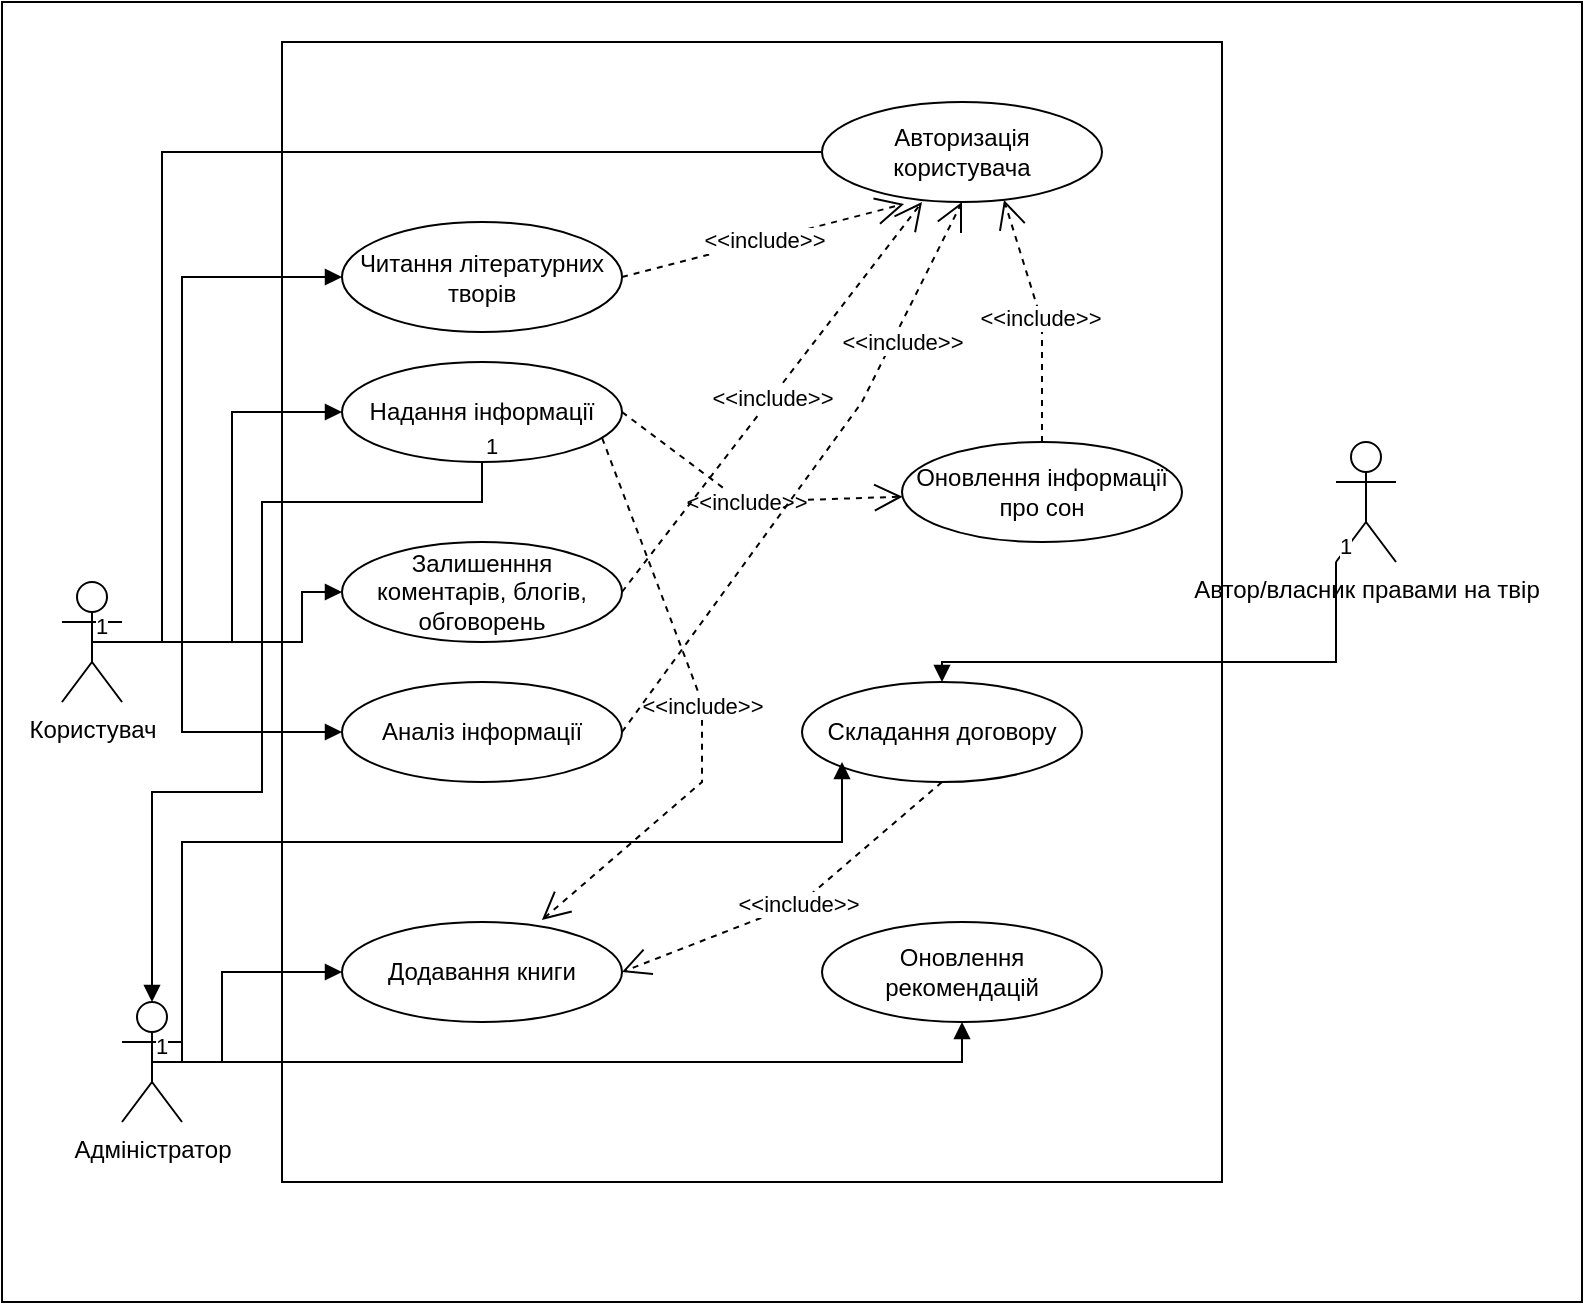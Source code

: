 <mxfile version="20.3.1" type="device"><diagram id="ih-GbxU1G6pOr20aog5W" name="Страница 1"><mxGraphModel dx="-365" dy="771" grid="1" gridSize="10" guides="1" tooltips="1" connect="1" arrows="1" fold="1" page="1" pageScale="1" pageWidth="827" pageHeight="1169" math="0" shadow="0"><root><mxCell id="0"/><mxCell id="1" parent="0"/><mxCell id="keafxQLNRMZjDfYa2Xu7-1" value="" style="rounded=0;whiteSpace=wrap;html=1;" parent="1" vertex="1"><mxGeometry x="1390" y="60" width="470" height="570" as="geometry"/></mxCell><mxCell id="keafxQLNRMZjDfYa2Xu7-10" value="Користувач&lt;br&gt;" style="shape=umlActor;verticalLabelPosition=bottom;verticalAlign=top;html=1;" parent="1" vertex="1"><mxGeometry x="1280" y="330" width="30" height="60" as="geometry"/></mxCell><mxCell id="keafxQLNRMZjDfYa2Xu7-16" value="Надання інформації" style="ellipse;whiteSpace=wrap;html=1;" parent="1" vertex="1"><mxGeometry x="1420" y="220" width="140" height="50" as="geometry"/></mxCell><mxCell id="keafxQLNRMZjDfYa2Xu7-17" value="Аналіз інформації" style="ellipse;whiteSpace=wrap;html=1;" parent="1" vertex="1"><mxGeometry x="1420" y="380" width="140" height="50" as="geometry"/></mxCell><mxCell id="keafxQLNRMZjDfYa2Xu7-18" value="Оновлення рекомендацій" style="ellipse;whiteSpace=wrap;html=1;" parent="1" vertex="1"><mxGeometry x="1660" y="500" width="140" height="50" as="geometry"/></mxCell><mxCell id="keafxQLNRMZjDfYa2Xu7-19" value="Читання літературних творів" style="ellipse;whiteSpace=wrap;html=1;" parent="1" vertex="1"><mxGeometry x="1420" y="150" width="140" height="55" as="geometry"/></mxCell><mxCell id="keafxQLNRMZjDfYa2Xu7-20" value="Оновлення інформації про сон" style="ellipse;whiteSpace=wrap;html=1;" parent="1" vertex="1"><mxGeometry x="1700" y="260" width="140" height="50" as="geometry"/></mxCell><mxCell id="keafxQLNRMZjDfYa2Xu7-21" value="Додавання книги" style="ellipse;whiteSpace=wrap;html=1;" parent="1" vertex="1"><mxGeometry x="1420" y="500" width="140" height="50" as="geometry"/></mxCell><mxCell id="keafxQLNRMZjDfYa2Xu7-22" value="Автор/власник правами на твір" style="shape=umlActor;verticalLabelPosition=bottom;verticalAlign=top;html=1;" parent="1" vertex="1"><mxGeometry x="1917" y="260" width="30" height="60" as="geometry"/></mxCell><mxCell id="keafxQLNRMZjDfYa2Xu7-23" value="&amp;lt;&amp;lt;include&amp;gt;&amp;gt;" style="endArrow=open;endSize=12;dashed=1;html=1;rounded=0;exitX=1;exitY=0.5;exitDx=0;exitDy=0;" parent="1" source="keafxQLNRMZjDfYa2Xu7-16" target="keafxQLNRMZjDfYa2Xu7-20" edge="1"><mxGeometry width="160" relative="1" as="geometry"><mxPoint x="1540" y="320" as="sourcePoint"/><mxPoint x="1700" y="320" as="targetPoint"/><Array as="points"><mxPoint x="1620" y="290"/></Array></mxGeometry></mxCell><mxCell id="keafxQLNRMZjDfYa2Xu7-28" value="" style="endArrow=block;endFill=1;html=1;edgeStyle=orthogonalEdgeStyle;align=left;verticalAlign=top;rounded=0;exitX=0.5;exitY=0.5;exitDx=0;exitDy=0;exitPerimeter=0;entryX=0;entryY=0.5;entryDx=0;entryDy=0;" parent="1" source="keafxQLNRMZjDfYa2Xu7-10" target="keafxQLNRMZjDfYa2Xu7-19" edge="1"><mxGeometry x="-1" relative="1" as="geometry"><mxPoint x="1420" y="320" as="sourcePoint"/><mxPoint x="1580" y="320" as="targetPoint"/><Array as="points"><mxPoint x="1340" y="360"/><mxPoint x="1340" y="178"/></Array></mxGeometry></mxCell><mxCell id="keafxQLNRMZjDfYa2Xu7-29" value="1" style="edgeLabel;resizable=0;html=1;align=left;verticalAlign=bottom;" parent="keafxQLNRMZjDfYa2Xu7-28" connectable="0" vertex="1"><mxGeometry x="-1" relative="1" as="geometry"/></mxCell><mxCell id="keafxQLNRMZjDfYa2Xu7-30" value="" style="endArrow=block;endFill=1;html=1;edgeStyle=orthogonalEdgeStyle;align=left;verticalAlign=top;rounded=0;exitX=0.5;exitY=0.5;exitDx=0;exitDy=0;exitPerimeter=0;entryX=0;entryY=0.5;entryDx=0;entryDy=0;" parent="1" source="keafxQLNRMZjDfYa2Xu7-10" target="keafxQLNRMZjDfYa2Xu7-16" edge="1"><mxGeometry x="-0.938" y="-10" relative="1" as="geometry"><mxPoint x="1300" y="360" as="sourcePoint"/><mxPoint x="1580" y="320" as="targetPoint"/><mxPoint as="offset"/></mxGeometry></mxCell><mxCell id="keafxQLNRMZjDfYa2Xu7-31" value="1" style="edgeLabel;resizable=0;html=1;align=left;verticalAlign=bottom;" parent="keafxQLNRMZjDfYa2Xu7-30" connectable="0" vertex="1"><mxGeometry x="-1" relative="1" as="geometry"/></mxCell><mxCell id="keafxQLNRMZjDfYa2Xu7-32" value="" style="endArrow=block;endFill=1;html=1;edgeStyle=orthogonalEdgeStyle;align=left;verticalAlign=top;rounded=0;exitX=0.5;exitY=0.5;exitDx=0;exitDy=0;exitPerimeter=0;entryX=0;entryY=0.5;entryDx=0;entryDy=0;" parent="1" source="keafxQLNRMZjDfYa2Xu7-10" target="keafxQLNRMZjDfYa2Xu7-17" edge="1"><mxGeometry x="-1" relative="1" as="geometry"><mxPoint x="1420" y="320" as="sourcePoint"/><mxPoint x="1580" y="320" as="targetPoint"/><Array as="points"><mxPoint x="1340" y="360"/><mxPoint x="1340" y="405"/></Array></mxGeometry></mxCell><mxCell id="keafxQLNRMZjDfYa2Xu7-33" value="1" style="edgeLabel;resizable=0;html=1;align=left;verticalAlign=bottom;" parent="keafxQLNRMZjDfYa2Xu7-32" connectable="0" vertex="1"><mxGeometry x="-1" relative="1" as="geometry"/></mxCell><mxCell id="keafxQLNRMZjDfYa2Xu7-34" value="Адміністратор&lt;br&gt;" style="shape=umlActor;verticalLabelPosition=bottom;verticalAlign=top;html=1;" parent="1" vertex="1"><mxGeometry x="1310" y="540" width="30" height="60" as="geometry"/></mxCell><mxCell id="keafxQLNRMZjDfYa2Xu7-35" value="" style="endArrow=block;endFill=1;html=1;edgeStyle=orthogonalEdgeStyle;align=left;verticalAlign=top;rounded=0;exitX=0.5;exitY=0.5;exitDx=0;exitDy=0;exitPerimeter=0;entryX=0;entryY=0.5;entryDx=0;entryDy=0;" parent="1" source="keafxQLNRMZjDfYa2Xu7-34" target="keafxQLNRMZjDfYa2Xu7-21" edge="1"><mxGeometry x="-1" relative="1" as="geometry"><mxPoint x="1420" y="420" as="sourcePoint"/><mxPoint x="1580" y="420" as="targetPoint"/><Array as="points"><mxPoint x="1360" y="570"/><mxPoint x="1360" y="525"/></Array></mxGeometry></mxCell><mxCell id="keafxQLNRMZjDfYa2Xu7-36" value="1" style="edgeLabel;resizable=0;html=1;align=left;verticalAlign=bottom;" parent="keafxQLNRMZjDfYa2Xu7-35" connectable="0" vertex="1"><mxGeometry x="-1" relative="1" as="geometry"/></mxCell><mxCell id="keafxQLNRMZjDfYa2Xu7-37" value="" style="endArrow=block;endFill=1;html=1;edgeStyle=orthogonalEdgeStyle;align=left;verticalAlign=top;rounded=0;entryX=0.5;entryY=0;entryDx=0;entryDy=0;entryPerimeter=0;exitX=0.5;exitY=1;exitDx=0;exitDy=0;" parent="1" source="keafxQLNRMZjDfYa2Xu7-16" target="keafxQLNRMZjDfYa2Xu7-34" edge="1"><mxGeometry x="-1" relative="1" as="geometry"><mxPoint x="1500" y="330" as="sourcePoint"/><mxPoint x="1580" y="420" as="targetPoint"/><Array as="points"><mxPoint x="1490" y="290"/><mxPoint x="1380" y="290"/><mxPoint x="1380" y="435"/><mxPoint x="1325" y="435"/></Array></mxGeometry></mxCell><mxCell id="keafxQLNRMZjDfYa2Xu7-38" value="1" style="edgeLabel;resizable=0;html=1;align=left;verticalAlign=bottom;" parent="keafxQLNRMZjDfYa2Xu7-37" connectable="0" vertex="1"><mxGeometry x="-1" relative="1" as="geometry"/></mxCell><mxCell id="keafxQLNRMZjDfYa2Xu7-39" value="" style="endArrow=block;endFill=1;html=1;edgeStyle=orthogonalEdgeStyle;align=left;verticalAlign=top;rounded=0;entryX=0.5;entryY=1;entryDx=0;entryDy=0;exitX=0.5;exitY=0.5;exitDx=0;exitDy=0;exitPerimeter=0;" parent="1" source="keafxQLNRMZjDfYa2Xu7-34" target="keafxQLNRMZjDfYa2Xu7-18" edge="1"><mxGeometry x="-1" relative="1" as="geometry"><mxPoint x="1330" y="570" as="sourcePoint"/><mxPoint x="1670" y="420" as="targetPoint"/></mxGeometry></mxCell><mxCell id="keafxQLNRMZjDfYa2Xu7-40" value="1" style="edgeLabel;resizable=0;html=1;align=left;verticalAlign=bottom;" parent="keafxQLNRMZjDfYa2Xu7-39" connectable="0" vertex="1"><mxGeometry x="-1" relative="1" as="geometry"/></mxCell><mxCell id="keafxQLNRMZjDfYa2Xu7-41" value="Складання договору" style="ellipse;whiteSpace=wrap;html=1;" parent="1" vertex="1"><mxGeometry x="1650" y="380" width="140" height="50" as="geometry"/></mxCell><mxCell id="keafxQLNRMZjDfYa2Xu7-42" value="" style="endArrow=block;endFill=1;html=1;edgeStyle=orthogonalEdgeStyle;align=left;verticalAlign=top;rounded=0;exitX=0.5;exitY=0.5;exitDx=0;exitDy=0;exitPerimeter=0;" parent="1" source="keafxQLNRMZjDfYa2Xu7-34" edge="1"><mxGeometry x="-1" relative="1" as="geometry"><mxPoint x="1510" y="420" as="sourcePoint"/><mxPoint x="1670" y="420" as="targetPoint"/><Array as="points"><mxPoint x="1340" y="570"/><mxPoint x="1340" y="460"/><mxPoint x="1670" y="460"/></Array></mxGeometry></mxCell><mxCell id="keafxQLNRMZjDfYa2Xu7-43" value="1" style="edgeLabel;resizable=0;html=1;align=left;verticalAlign=bottom;" parent="keafxQLNRMZjDfYa2Xu7-42" connectable="0" vertex="1"><mxGeometry x="-1" relative="1" as="geometry"/></mxCell><mxCell id="keafxQLNRMZjDfYa2Xu7-44" value="" style="endArrow=block;endFill=1;html=1;edgeStyle=orthogonalEdgeStyle;align=left;verticalAlign=top;rounded=0;exitX=0;exitY=1;exitDx=0;exitDy=0;exitPerimeter=0;entryX=0.5;entryY=0;entryDx=0;entryDy=0;" parent="1" source="keafxQLNRMZjDfYa2Xu7-22" target="keafxQLNRMZjDfYa2Xu7-41" edge="1"><mxGeometry x="-1" relative="1" as="geometry"><mxPoint x="1510" y="420" as="sourcePoint"/><mxPoint x="1670" y="420" as="targetPoint"/><Array as="points"><mxPoint x="1917" y="370"/><mxPoint x="1720" y="370"/></Array></mxGeometry></mxCell><mxCell id="keafxQLNRMZjDfYa2Xu7-45" value="1" style="edgeLabel;resizable=0;html=1;align=left;verticalAlign=bottom;" parent="keafxQLNRMZjDfYa2Xu7-44" connectable="0" vertex="1"><mxGeometry x="-1" relative="1" as="geometry"/></mxCell><mxCell id="keafxQLNRMZjDfYa2Xu7-47" value="&amp;lt;&amp;lt;include&amp;gt;&amp;gt;" style="endArrow=open;endSize=12;dashed=1;html=1;rounded=0;entryX=0.714;entryY=-0.02;entryDx=0;entryDy=0;entryPerimeter=0;exitX=0.929;exitY=0.76;exitDx=0;exitDy=0;exitPerimeter=0;" parent="1" source="keafxQLNRMZjDfYa2Xu7-16" target="keafxQLNRMZjDfYa2Xu7-21" edge="1"><mxGeometry width="160" relative="1" as="geometry"><mxPoint x="1550" y="320" as="sourcePoint"/><mxPoint x="1690" y="420" as="targetPoint"/><Array as="points"><mxPoint x="1600" y="390"/><mxPoint x="1600" y="400"/><mxPoint x="1600" y="430"/></Array></mxGeometry></mxCell><mxCell id="keafxQLNRMZjDfYa2Xu7-51" value="Залишенння коментарів, блогів, обговорень" style="ellipse;whiteSpace=wrap;html=1;" parent="1" vertex="1"><mxGeometry x="1420" y="310" width="140" height="50" as="geometry"/></mxCell><mxCell id="keafxQLNRMZjDfYa2Xu7-52" value="" style="endArrow=block;endFill=1;html=1;edgeStyle=orthogonalEdgeStyle;align=left;verticalAlign=top;rounded=0;exitX=0.5;exitY=0.5;exitDx=0;exitDy=0;exitPerimeter=0;entryX=0;entryY=0.5;entryDx=0;entryDy=0;" parent="1" source="keafxQLNRMZjDfYa2Xu7-10" target="keafxQLNRMZjDfYa2Xu7-51" edge="1"><mxGeometry x="-1" relative="1" as="geometry"><mxPoint x="1600" y="410" as="sourcePoint"/><mxPoint x="1760" y="410" as="targetPoint"/><Array as="points"><mxPoint x="1400" y="360"/><mxPoint x="1400" y="335"/></Array></mxGeometry></mxCell><mxCell id="keafxQLNRMZjDfYa2Xu7-53" value="1" style="edgeLabel;resizable=0;html=1;align=left;verticalAlign=bottom;" parent="keafxQLNRMZjDfYa2Xu7-52" connectable="0" vertex="1"><mxGeometry x="-1" relative="1" as="geometry"/></mxCell><mxCell id="keafxQLNRMZjDfYa2Xu7-54" value="Авторизація" style="ellipse;whiteSpace=wrap;html=1;" parent="1" vertex="1"><mxGeometry x="1660" y="90" width="140" height="50" as="geometry"/></mxCell><mxCell id="keafxQLNRMZjDfYa2Xu7-55" value="" style="endArrow=none;endFill=0;html=1;edgeStyle=orthogonalEdgeStyle;align=left;verticalAlign=top;rounded=0;exitX=0.5;exitY=0.5;exitDx=0;exitDy=0;exitPerimeter=0;entryX=0;entryY=0.5;entryDx=0;entryDy=0;" parent="1" source="keafxQLNRMZjDfYa2Xu7-10" target="keafxQLNRMZjDfYa2Xu7-54" edge="1"><mxGeometry x="-1" relative="1" as="geometry"><mxPoint x="1600" y="410" as="sourcePoint"/><mxPoint x="1760" y="410" as="targetPoint"/><Array as="points"><mxPoint x="1330" y="360"/><mxPoint x="1330" y="115"/></Array></mxGeometry></mxCell><mxCell id="keafxQLNRMZjDfYa2Xu7-56" value="1" style="edgeLabel;resizable=0;html=1;align=left;verticalAlign=bottom;" parent="keafxQLNRMZjDfYa2Xu7-55" connectable="0" vertex="1"><mxGeometry x="-1" relative="1" as="geometry"/></mxCell><mxCell id="keafxQLNRMZjDfYa2Xu7-57" value="&amp;lt;&amp;lt;include&amp;gt;&amp;gt;" style="endArrow=open;endSize=12;dashed=1;html=1;rounded=0;exitX=0.5;exitY=0;exitDx=0;exitDy=0;entryX=0.65;entryY=0.98;entryDx=0;entryDy=0;entryPerimeter=0;" parent="1" source="keafxQLNRMZjDfYa2Xu7-20" target="keafxQLNRMZjDfYa2Xu7-54" edge="1"><mxGeometry width="160" relative="1" as="geometry"><mxPoint x="1600" y="410" as="sourcePoint"/><mxPoint x="1760" y="410" as="targetPoint"/><Array as="points"><mxPoint x="1770" y="200"/></Array></mxGeometry></mxCell><mxCell id="keafxQLNRMZjDfYa2Xu7-60" value="&amp;lt;&amp;lt;include&amp;gt;&amp;gt;" style="endArrow=open;endSize=12;dashed=1;html=1;rounded=0;exitX=1;exitY=0.5;exitDx=0;exitDy=0;entryX=0.293;entryY=1.02;entryDx=0;entryDy=0;entryPerimeter=0;" parent="1" source="keafxQLNRMZjDfYa2Xu7-19" target="keafxQLNRMZjDfYa2Xu7-54" edge="1"><mxGeometry width="160" relative="1" as="geometry"><mxPoint x="1780" y="270" as="sourcePoint"/><mxPoint x="1740" y="150" as="targetPoint"/><Array as="points"/></mxGeometry></mxCell><mxCell id="keafxQLNRMZjDfYa2Xu7-61" value="&amp;lt;&amp;lt;include&amp;gt;&amp;gt;" style="endArrow=open;endSize=12;dashed=1;html=1;rounded=0;exitX=1;exitY=0.5;exitDx=0;exitDy=0;" parent="1" source="keafxQLNRMZjDfYa2Xu7-51" edge="1"><mxGeometry width="160" relative="1" as="geometry"><mxPoint x="1790" y="280" as="sourcePoint"/><mxPoint x="1710" y="140" as="targetPoint"/><Array as="points"/></mxGeometry></mxCell><mxCell id="keafxQLNRMZjDfYa2Xu7-62" value="&amp;lt;&amp;lt;include&amp;gt;&amp;gt;" style="endArrow=open;endSize=12;dashed=1;html=1;rounded=0;exitX=1;exitY=0.5;exitDx=0;exitDy=0;entryX=0.5;entryY=1;entryDx=0;entryDy=0;" parent="1" source="keafxQLNRMZjDfYa2Xu7-17" target="keafxQLNRMZjDfYa2Xu7-54" edge="1"><mxGeometry x="0.519" y="-4" width="160" relative="1" as="geometry"><mxPoint x="1800" y="290" as="sourcePoint"/><mxPoint x="1760" y="170" as="targetPoint"/><Array as="points"><mxPoint x="1680" y="240"/></Array><mxPoint as="offset"/></mxGeometry></mxCell><mxCell id="keafxQLNRMZjDfYa2Xu7-63" value="&amp;lt;&amp;lt;include&amp;gt;&amp;gt;" style="endArrow=open;endSize=12;dashed=1;html=1;rounded=0;exitX=0.5;exitY=1;exitDx=0;exitDy=0;entryX=1;entryY=0.5;entryDx=0;entryDy=0;" parent="1" source="keafxQLNRMZjDfYa2Xu7-41" target="keafxQLNRMZjDfYa2Xu7-21" edge="1"><mxGeometry width="160" relative="1" as="geometry"><mxPoint x="1810" y="300" as="sourcePoint"/><mxPoint x="1770" y="180" as="targetPoint"/><Array as="points"><mxPoint x="1650" y="490"/></Array></mxGeometry></mxCell><mxCell id="rSkozsZ60xr3Hf-AII82-1" value="" style="rounded=0;whiteSpace=wrap;html=1;" parent="1" vertex="1"><mxGeometry x="1250" y="20" width="790" height="650" as="geometry"/></mxCell><mxCell id="rSkozsZ60xr3Hf-AII82-42" value="" style="rounded=0;whiteSpace=wrap;html=1;" parent="1" vertex="1"><mxGeometry x="1390" y="40" width="470" height="570" as="geometry"/></mxCell><mxCell id="rSkozsZ60xr3Hf-AII82-43" value="Користувач&lt;br&gt;" style="shape=umlActor;verticalLabelPosition=bottom;verticalAlign=top;html=1;" parent="1" vertex="1"><mxGeometry x="1280" y="310" width="30" height="60" as="geometry"/></mxCell><mxCell id="rSkozsZ60xr3Hf-AII82-44" value="Надання інформації" style="ellipse;whiteSpace=wrap;html=1;" parent="1" vertex="1"><mxGeometry x="1420" y="200" width="140" height="50" as="geometry"/></mxCell><mxCell id="rSkozsZ60xr3Hf-AII82-45" value="Аналіз інформації" style="ellipse;whiteSpace=wrap;html=1;" parent="1" vertex="1"><mxGeometry x="1420" y="360" width="140" height="50" as="geometry"/></mxCell><mxCell id="rSkozsZ60xr3Hf-AII82-46" value="Оновлення рекомендацій" style="ellipse;whiteSpace=wrap;html=1;" parent="1" vertex="1"><mxGeometry x="1660" y="480" width="140" height="50" as="geometry"/></mxCell><mxCell id="rSkozsZ60xr3Hf-AII82-47" value="Читання літературних творів" style="ellipse;whiteSpace=wrap;html=1;" parent="1" vertex="1"><mxGeometry x="1420" y="130" width="140" height="55" as="geometry"/></mxCell><mxCell id="rSkozsZ60xr3Hf-AII82-48" value="Оновлення інформації про сон" style="ellipse;whiteSpace=wrap;html=1;" parent="1" vertex="1"><mxGeometry x="1700" y="240" width="140" height="50" as="geometry"/></mxCell><mxCell id="rSkozsZ60xr3Hf-AII82-49" value="Додавання книги" style="ellipse;whiteSpace=wrap;html=1;" parent="1" vertex="1"><mxGeometry x="1420" y="480" width="140" height="50" as="geometry"/></mxCell><mxCell id="rSkozsZ60xr3Hf-AII82-50" value="Автор/власник правами на твір" style="shape=umlActor;verticalLabelPosition=bottom;verticalAlign=top;html=1;" parent="1" vertex="1"><mxGeometry x="1917" y="240" width="30" height="60" as="geometry"/></mxCell><mxCell id="rSkozsZ60xr3Hf-AII82-51" value="&amp;lt;&amp;lt;include&amp;gt;&amp;gt;" style="endArrow=open;endSize=12;dashed=1;html=1;rounded=0;exitX=1;exitY=0.5;exitDx=0;exitDy=0;" parent="1" source="rSkozsZ60xr3Hf-AII82-44" target="rSkozsZ60xr3Hf-AII82-48" edge="1"><mxGeometry width="160" relative="1" as="geometry"><mxPoint x="1540" y="300" as="sourcePoint"/><mxPoint x="1700" y="300" as="targetPoint"/><Array as="points"><mxPoint x="1620" y="270"/></Array></mxGeometry></mxCell><mxCell id="rSkozsZ60xr3Hf-AII82-52" value="" style="endArrow=block;endFill=1;html=1;edgeStyle=orthogonalEdgeStyle;align=left;verticalAlign=top;rounded=0;exitX=0.5;exitY=0.5;exitDx=0;exitDy=0;exitPerimeter=0;entryX=0;entryY=0.5;entryDx=0;entryDy=0;" parent="1" source="rSkozsZ60xr3Hf-AII82-43" target="rSkozsZ60xr3Hf-AII82-47" edge="1"><mxGeometry x="-1" relative="1" as="geometry"><mxPoint x="1420" y="300" as="sourcePoint"/><mxPoint x="1580" y="300" as="targetPoint"/><Array as="points"><mxPoint x="1340" y="340"/><mxPoint x="1340" y="158"/></Array></mxGeometry></mxCell><mxCell id="rSkozsZ60xr3Hf-AII82-53" value="1" style="edgeLabel;resizable=0;html=1;align=left;verticalAlign=bottom;" parent="rSkozsZ60xr3Hf-AII82-52" connectable="0" vertex="1"><mxGeometry x="-1" relative="1" as="geometry"/></mxCell><mxCell id="rSkozsZ60xr3Hf-AII82-54" value="" style="endArrow=block;endFill=1;html=1;edgeStyle=orthogonalEdgeStyle;align=left;verticalAlign=top;rounded=0;exitX=0.5;exitY=0.5;exitDx=0;exitDy=0;exitPerimeter=0;entryX=0;entryY=0.5;entryDx=0;entryDy=0;" parent="1" source="rSkozsZ60xr3Hf-AII82-43" target="rSkozsZ60xr3Hf-AII82-44" edge="1"><mxGeometry x="-0.938" y="-10" relative="1" as="geometry"><mxPoint x="1300" y="340" as="sourcePoint"/><mxPoint x="1580" y="300" as="targetPoint"/><mxPoint as="offset"/></mxGeometry></mxCell><mxCell id="rSkozsZ60xr3Hf-AII82-55" value="1" style="edgeLabel;resizable=0;html=1;align=left;verticalAlign=bottom;" parent="rSkozsZ60xr3Hf-AII82-54" connectable="0" vertex="1"><mxGeometry x="-1" relative="1" as="geometry"/></mxCell><mxCell id="rSkozsZ60xr3Hf-AII82-56" value="" style="endArrow=block;endFill=1;html=1;edgeStyle=orthogonalEdgeStyle;align=left;verticalAlign=top;rounded=0;exitX=0.5;exitY=0.5;exitDx=0;exitDy=0;exitPerimeter=0;entryX=0;entryY=0.5;entryDx=0;entryDy=0;" parent="1" source="rSkozsZ60xr3Hf-AII82-43" target="rSkozsZ60xr3Hf-AII82-45" edge="1"><mxGeometry x="-1" relative="1" as="geometry"><mxPoint x="1420" y="300" as="sourcePoint"/><mxPoint x="1580" y="300" as="targetPoint"/><Array as="points"><mxPoint x="1340" y="340"/><mxPoint x="1340" y="385"/></Array></mxGeometry></mxCell><mxCell id="rSkozsZ60xr3Hf-AII82-57" value="1" style="edgeLabel;resizable=0;html=1;align=left;verticalAlign=bottom;" parent="rSkozsZ60xr3Hf-AII82-56" connectable="0" vertex="1"><mxGeometry x="-1" relative="1" as="geometry"/></mxCell><mxCell id="rSkozsZ60xr3Hf-AII82-58" value="Адміністратор&lt;br&gt;" style="shape=umlActor;verticalLabelPosition=bottom;verticalAlign=top;html=1;" parent="1" vertex="1"><mxGeometry x="1310" y="520" width="30" height="60" as="geometry"/></mxCell><mxCell id="rSkozsZ60xr3Hf-AII82-59" value="" style="endArrow=block;endFill=1;html=1;edgeStyle=orthogonalEdgeStyle;align=left;verticalAlign=top;rounded=0;exitX=0.5;exitY=0.5;exitDx=0;exitDy=0;exitPerimeter=0;entryX=0;entryY=0.5;entryDx=0;entryDy=0;" parent="1" source="rSkozsZ60xr3Hf-AII82-58" target="rSkozsZ60xr3Hf-AII82-49" edge="1"><mxGeometry x="-1" relative="1" as="geometry"><mxPoint x="1420" y="400" as="sourcePoint"/><mxPoint x="1580" y="400" as="targetPoint"/><Array as="points"><mxPoint x="1360" y="550"/><mxPoint x="1360" y="505"/></Array></mxGeometry></mxCell><mxCell id="rSkozsZ60xr3Hf-AII82-60" value="1" style="edgeLabel;resizable=0;html=1;align=left;verticalAlign=bottom;" parent="rSkozsZ60xr3Hf-AII82-59" connectable="0" vertex="1"><mxGeometry x="-1" relative="1" as="geometry"/></mxCell><mxCell id="rSkozsZ60xr3Hf-AII82-61" value="" style="endArrow=block;endFill=1;html=1;edgeStyle=orthogonalEdgeStyle;align=left;verticalAlign=top;rounded=0;entryX=0.5;entryY=0;entryDx=0;entryDy=0;entryPerimeter=0;exitX=0.5;exitY=1;exitDx=0;exitDy=0;" parent="1" source="rSkozsZ60xr3Hf-AII82-44" target="rSkozsZ60xr3Hf-AII82-58" edge="1"><mxGeometry x="-1" relative="1" as="geometry"><mxPoint x="1500" y="310" as="sourcePoint"/><mxPoint x="1580" y="400" as="targetPoint"/><Array as="points"><mxPoint x="1490" y="270"/><mxPoint x="1380" y="270"/><mxPoint x="1380" y="415"/><mxPoint x="1325" y="415"/></Array></mxGeometry></mxCell><mxCell id="rSkozsZ60xr3Hf-AII82-62" value="1" style="edgeLabel;resizable=0;html=1;align=left;verticalAlign=bottom;" parent="rSkozsZ60xr3Hf-AII82-61" connectable="0" vertex="1"><mxGeometry x="-1" relative="1" as="geometry"/></mxCell><mxCell id="rSkozsZ60xr3Hf-AII82-63" value="" style="endArrow=block;endFill=1;html=1;edgeStyle=orthogonalEdgeStyle;align=left;verticalAlign=top;rounded=0;entryX=0.5;entryY=1;entryDx=0;entryDy=0;exitX=0.5;exitY=0.5;exitDx=0;exitDy=0;exitPerimeter=0;" parent="1" source="rSkozsZ60xr3Hf-AII82-58" target="rSkozsZ60xr3Hf-AII82-46" edge="1"><mxGeometry x="-1" relative="1" as="geometry"><mxPoint x="1330" y="550" as="sourcePoint"/><mxPoint x="1670" y="400" as="targetPoint"/></mxGeometry></mxCell><mxCell id="rSkozsZ60xr3Hf-AII82-64" value="1" style="edgeLabel;resizable=0;html=1;align=left;verticalAlign=bottom;" parent="rSkozsZ60xr3Hf-AII82-63" connectable="0" vertex="1"><mxGeometry x="-1" relative="1" as="geometry"/></mxCell><mxCell id="rSkozsZ60xr3Hf-AII82-65" value="Складання договору" style="ellipse;whiteSpace=wrap;html=1;" parent="1" vertex="1"><mxGeometry x="1650" y="360" width="140" height="50" as="geometry"/></mxCell><mxCell id="rSkozsZ60xr3Hf-AII82-66" value="" style="endArrow=block;endFill=1;html=1;edgeStyle=orthogonalEdgeStyle;align=left;verticalAlign=top;rounded=0;exitX=0.5;exitY=0.5;exitDx=0;exitDy=0;exitPerimeter=0;" parent="1" source="rSkozsZ60xr3Hf-AII82-58" edge="1"><mxGeometry x="-1" relative="1" as="geometry"><mxPoint x="1510" y="400" as="sourcePoint"/><mxPoint x="1670" y="400" as="targetPoint"/><Array as="points"><mxPoint x="1340" y="550"/><mxPoint x="1340" y="440"/><mxPoint x="1670" y="440"/></Array></mxGeometry></mxCell><mxCell id="rSkozsZ60xr3Hf-AII82-67" value="1" style="edgeLabel;resizable=0;html=1;align=left;verticalAlign=bottom;" parent="rSkozsZ60xr3Hf-AII82-66" connectable="0" vertex="1"><mxGeometry x="-1" relative="1" as="geometry"/></mxCell><mxCell id="rSkozsZ60xr3Hf-AII82-68" value="" style="endArrow=block;endFill=1;html=1;edgeStyle=orthogonalEdgeStyle;align=left;verticalAlign=top;rounded=0;exitX=0;exitY=1;exitDx=0;exitDy=0;exitPerimeter=0;entryX=0.5;entryY=0;entryDx=0;entryDy=0;" parent="1" source="rSkozsZ60xr3Hf-AII82-50" target="rSkozsZ60xr3Hf-AII82-65" edge="1"><mxGeometry x="-1" relative="1" as="geometry"><mxPoint x="1510" y="400" as="sourcePoint"/><mxPoint x="1670" y="400" as="targetPoint"/><Array as="points"><mxPoint x="1917" y="350"/><mxPoint x="1720" y="350"/></Array></mxGeometry></mxCell><mxCell id="rSkozsZ60xr3Hf-AII82-69" value="1" style="edgeLabel;resizable=0;html=1;align=left;verticalAlign=bottom;" parent="rSkozsZ60xr3Hf-AII82-68" connectable="0" vertex="1"><mxGeometry x="-1" relative="1" as="geometry"/></mxCell><mxCell id="rSkozsZ60xr3Hf-AII82-70" value="&amp;lt;&amp;lt;include&amp;gt;&amp;gt;" style="endArrow=open;endSize=12;dashed=1;html=1;rounded=0;entryX=0.714;entryY=-0.02;entryDx=0;entryDy=0;entryPerimeter=0;exitX=0.929;exitY=0.76;exitDx=0;exitDy=0;exitPerimeter=0;" parent="1" source="rSkozsZ60xr3Hf-AII82-44" target="rSkozsZ60xr3Hf-AII82-49" edge="1"><mxGeometry width="160" relative="1" as="geometry"><mxPoint x="1550" y="300" as="sourcePoint"/><mxPoint x="1690" y="400" as="targetPoint"/><Array as="points"><mxPoint x="1600" y="370"/><mxPoint x="1600" y="380"/><mxPoint x="1600" y="410"/></Array></mxGeometry></mxCell><mxCell id="rSkozsZ60xr3Hf-AII82-71" value="Залишенння коментарів, блогів, обговорень" style="ellipse;whiteSpace=wrap;html=1;" parent="1" vertex="1"><mxGeometry x="1420" y="290" width="140" height="50" as="geometry"/></mxCell><mxCell id="rSkozsZ60xr3Hf-AII82-72" value="" style="endArrow=block;endFill=1;html=1;edgeStyle=orthogonalEdgeStyle;align=left;verticalAlign=top;rounded=0;exitX=0.5;exitY=0.5;exitDx=0;exitDy=0;exitPerimeter=0;entryX=0;entryY=0.5;entryDx=0;entryDy=0;" parent="1" source="rSkozsZ60xr3Hf-AII82-43" target="rSkozsZ60xr3Hf-AII82-71" edge="1"><mxGeometry x="-1" relative="1" as="geometry"><mxPoint x="1600" y="390" as="sourcePoint"/><mxPoint x="1760" y="390" as="targetPoint"/><Array as="points"><mxPoint x="1400" y="340"/><mxPoint x="1400" y="315"/></Array></mxGeometry></mxCell><mxCell id="rSkozsZ60xr3Hf-AII82-73" value="1" style="edgeLabel;resizable=0;html=1;align=left;verticalAlign=bottom;" parent="rSkozsZ60xr3Hf-AII82-72" connectable="0" vertex="1"><mxGeometry x="-1" relative="1" as="geometry"/></mxCell><mxCell id="rSkozsZ60xr3Hf-AII82-74" value="Авторизація користувача" style="ellipse;whiteSpace=wrap;html=1;" parent="1" vertex="1"><mxGeometry x="1660" y="70" width="140" height="50" as="geometry"/></mxCell><mxCell id="rSkozsZ60xr3Hf-AII82-75" value="" style="endArrow=none;endFill=0;html=1;edgeStyle=orthogonalEdgeStyle;align=left;verticalAlign=top;rounded=0;exitX=0.5;exitY=0.5;exitDx=0;exitDy=0;exitPerimeter=0;entryX=0;entryY=0.5;entryDx=0;entryDy=0;" parent="1" source="rSkozsZ60xr3Hf-AII82-43" target="rSkozsZ60xr3Hf-AII82-74" edge="1"><mxGeometry x="-1" relative="1" as="geometry"><mxPoint x="1600" y="390" as="sourcePoint"/><mxPoint x="1760" y="390" as="targetPoint"/><Array as="points"><mxPoint x="1330" y="340"/><mxPoint x="1330" y="95"/></Array></mxGeometry></mxCell><mxCell id="rSkozsZ60xr3Hf-AII82-76" value="1" style="edgeLabel;resizable=0;html=1;align=left;verticalAlign=bottom;" parent="rSkozsZ60xr3Hf-AII82-75" connectable="0" vertex="1"><mxGeometry x="-1" relative="1" as="geometry"/></mxCell><mxCell id="rSkozsZ60xr3Hf-AII82-77" value="&amp;lt;&amp;lt;include&amp;gt;&amp;gt;" style="endArrow=open;endSize=12;dashed=1;html=1;rounded=0;exitX=0.5;exitY=0;exitDx=0;exitDy=0;entryX=0.65;entryY=0.98;entryDx=0;entryDy=0;entryPerimeter=0;" parent="1" source="rSkozsZ60xr3Hf-AII82-48" target="rSkozsZ60xr3Hf-AII82-74" edge="1"><mxGeometry width="160" relative="1" as="geometry"><mxPoint x="1600" y="390" as="sourcePoint"/><mxPoint x="1760" y="390" as="targetPoint"/><Array as="points"><mxPoint x="1770" y="180"/></Array></mxGeometry></mxCell><mxCell id="rSkozsZ60xr3Hf-AII82-78" value="&amp;lt;&amp;lt;include&amp;gt;&amp;gt;" style="endArrow=open;endSize=12;dashed=1;html=1;rounded=0;exitX=1;exitY=0.5;exitDx=0;exitDy=0;entryX=0.293;entryY=1.02;entryDx=0;entryDy=0;entryPerimeter=0;" parent="1" source="rSkozsZ60xr3Hf-AII82-47" target="rSkozsZ60xr3Hf-AII82-74" edge="1"><mxGeometry width="160" relative="1" as="geometry"><mxPoint x="1780" y="250" as="sourcePoint"/><mxPoint x="1740" y="130" as="targetPoint"/><Array as="points"/></mxGeometry></mxCell><mxCell id="rSkozsZ60xr3Hf-AII82-79" value="&amp;lt;&amp;lt;include&amp;gt;&amp;gt;" style="endArrow=open;endSize=12;dashed=1;html=1;rounded=0;exitX=1;exitY=0.5;exitDx=0;exitDy=0;" parent="1" source="rSkozsZ60xr3Hf-AII82-71" edge="1"><mxGeometry width="160" relative="1" as="geometry"><mxPoint x="1790" y="260" as="sourcePoint"/><mxPoint x="1710" y="120" as="targetPoint"/><Array as="points"/></mxGeometry></mxCell><mxCell id="rSkozsZ60xr3Hf-AII82-80" value="&amp;lt;&amp;lt;include&amp;gt;&amp;gt;" style="endArrow=open;endSize=12;dashed=1;html=1;rounded=0;exitX=1;exitY=0.5;exitDx=0;exitDy=0;entryX=0.5;entryY=1;entryDx=0;entryDy=0;" parent="1" source="rSkozsZ60xr3Hf-AII82-45" target="rSkozsZ60xr3Hf-AII82-74" edge="1"><mxGeometry x="0.519" y="-4" width="160" relative="1" as="geometry"><mxPoint x="1800" y="270" as="sourcePoint"/><mxPoint x="1760" y="150" as="targetPoint"/><Array as="points"><mxPoint x="1680" y="220"/></Array><mxPoint as="offset"/></mxGeometry></mxCell><mxCell id="rSkozsZ60xr3Hf-AII82-81" value="&amp;lt;&amp;lt;include&amp;gt;&amp;gt;" style="endArrow=open;endSize=12;dashed=1;html=1;rounded=0;exitX=0.5;exitY=1;exitDx=0;exitDy=0;entryX=1;entryY=0.5;entryDx=0;entryDy=0;" parent="1" source="rSkozsZ60xr3Hf-AII82-65" target="rSkozsZ60xr3Hf-AII82-49" edge="1"><mxGeometry width="160" relative="1" as="geometry"><mxPoint x="1810" y="280" as="sourcePoint"/><mxPoint x="1770" y="160" as="targetPoint"/><Array as="points"><mxPoint x="1650" y="470"/></Array></mxGeometry></mxCell></root></mxGraphModel></diagram></mxfile>